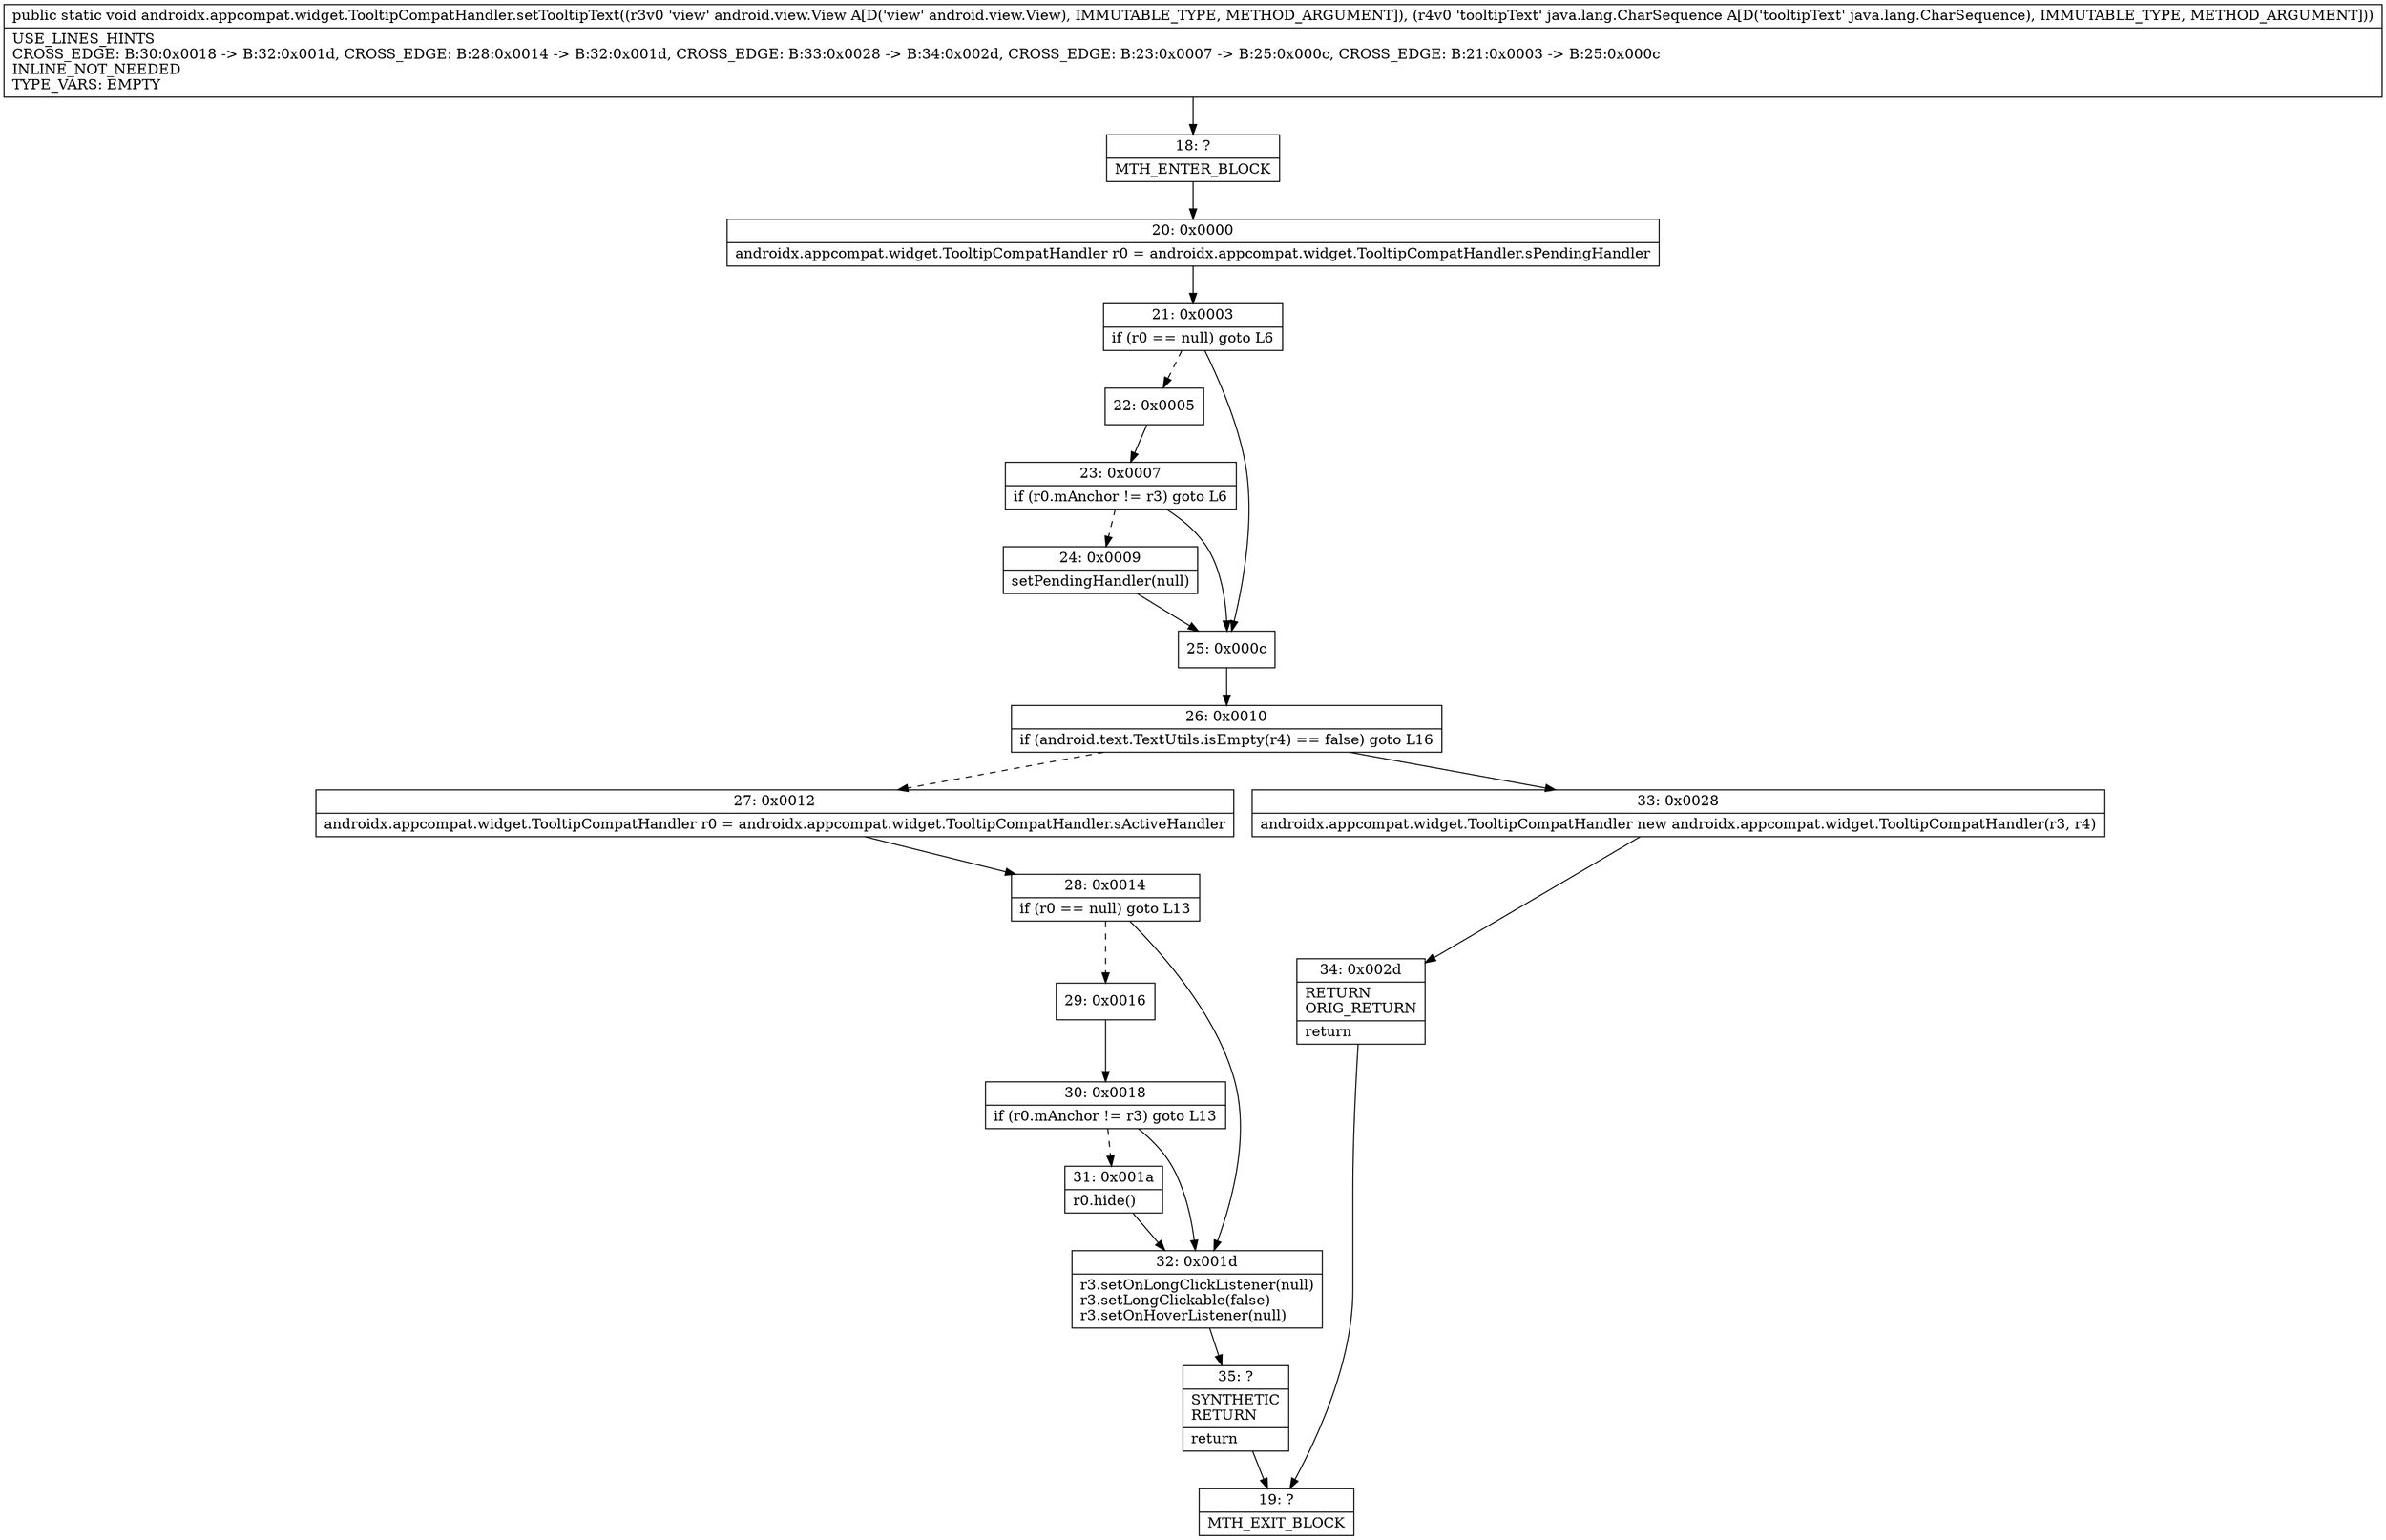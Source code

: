 digraph "CFG forandroidx.appcompat.widget.TooltipCompatHandler.setTooltipText(Landroid\/view\/View;Ljava\/lang\/CharSequence;)V" {
Node_18 [shape=record,label="{18\:\ ?|MTH_ENTER_BLOCK\l}"];
Node_20 [shape=record,label="{20\:\ 0x0000|androidx.appcompat.widget.TooltipCompatHandler r0 = androidx.appcompat.widget.TooltipCompatHandler.sPendingHandler\l}"];
Node_21 [shape=record,label="{21\:\ 0x0003|if (r0 == null) goto L6\l}"];
Node_22 [shape=record,label="{22\:\ 0x0005}"];
Node_23 [shape=record,label="{23\:\ 0x0007|if (r0.mAnchor != r3) goto L6\l}"];
Node_24 [shape=record,label="{24\:\ 0x0009|setPendingHandler(null)\l}"];
Node_25 [shape=record,label="{25\:\ 0x000c}"];
Node_26 [shape=record,label="{26\:\ 0x0010|if (android.text.TextUtils.isEmpty(r4) == false) goto L16\l}"];
Node_27 [shape=record,label="{27\:\ 0x0012|androidx.appcompat.widget.TooltipCompatHandler r0 = androidx.appcompat.widget.TooltipCompatHandler.sActiveHandler\l}"];
Node_28 [shape=record,label="{28\:\ 0x0014|if (r0 == null) goto L13\l}"];
Node_29 [shape=record,label="{29\:\ 0x0016}"];
Node_30 [shape=record,label="{30\:\ 0x0018|if (r0.mAnchor != r3) goto L13\l}"];
Node_31 [shape=record,label="{31\:\ 0x001a|r0.hide()\l}"];
Node_32 [shape=record,label="{32\:\ 0x001d|r3.setOnLongClickListener(null)\lr3.setLongClickable(false)\lr3.setOnHoverListener(null)\l}"];
Node_35 [shape=record,label="{35\:\ ?|SYNTHETIC\lRETURN\l|return\l}"];
Node_19 [shape=record,label="{19\:\ ?|MTH_EXIT_BLOCK\l}"];
Node_33 [shape=record,label="{33\:\ 0x0028|androidx.appcompat.widget.TooltipCompatHandler new androidx.appcompat.widget.TooltipCompatHandler(r3, r4)\l}"];
Node_34 [shape=record,label="{34\:\ 0x002d|RETURN\lORIG_RETURN\l|return\l}"];
MethodNode[shape=record,label="{public static void androidx.appcompat.widget.TooltipCompatHandler.setTooltipText((r3v0 'view' android.view.View A[D('view' android.view.View), IMMUTABLE_TYPE, METHOD_ARGUMENT]), (r4v0 'tooltipText' java.lang.CharSequence A[D('tooltipText' java.lang.CharSequence), IMMUTABLE_TYPE, METHOD_ARGUMENT]))  | USE_LINES_HINTS\lCROSS_EDGE: B:30:0x0018 \-\> B:32:0x001d, CROSS_EDGE: B:28:0x0014 \-\> B:32:0x001d, CROSS_EDGE: B:33:0x0028 \-\> B:34:0x002d, CROSS_EDGE: B:23:0x0007 \-\> B:25:0x000c, CROSS_EDGE: B:21:0x0003 \-\> B:25:0x000c\lINLINE_NOT_NEEDED\lTYPE_VARS: EMPTY\l}"];
MethodNode -> Node_18;Node_18 -> Node_20;
Node_20 -> Node_21;
Node_21 -> Node_22[style=dashed];
Node_21 -> Node_25;
Node_22 -> Node_23;
Node_23 -> Node_24[style=dashed];
Node_23 -> Node_25;
Node_24 -> Node_25;
Node_25 -> Node_26;
Node_26 -> Node_27[style=dashed];
Node_26 -> Node_33;
Node_27 -> Node_28;
Node_28 -> Node_29[style=dashed];
Node_28 -> Node_32;
Node_29 -> Node_30;
Node_30 -> Node_31[style=dashed];
Node_30 -> Node_32;
Node_31 -> Node_32;
Node_32 -> Node_35;
Node_35 -> Node_19;
Node_33 -> Node_34;
Node_34 -> Node_19;
}

